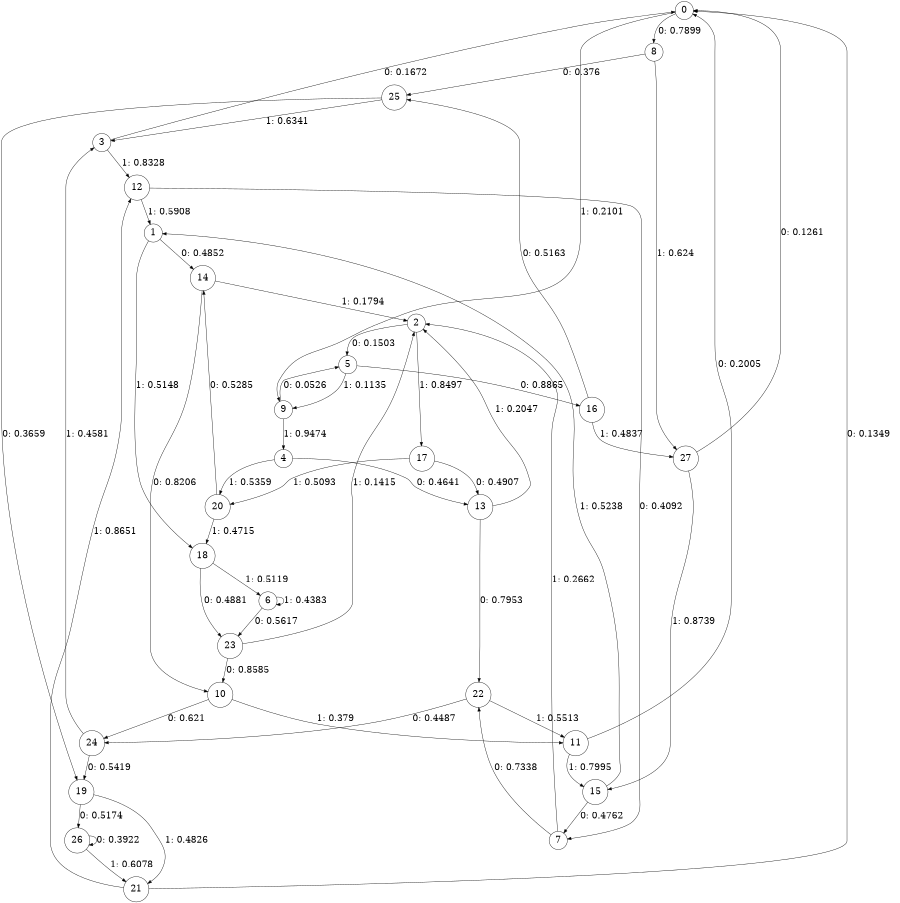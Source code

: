 digraph "ch1randomL5" {
size = "6,8.5";
ratio = "fill";
node [shape = circle];
node [fontsize = 24];
edge [fontsize = 24];
0 -> 8 [label = "0: 0.7899   "];
0 -> 9 [label = "1: 0.2101   "];
1 -> 14 [label = "0: 0.4852   "];
1 -> 18 [label = "1: 0.5148   "];
2 -> 5 [label = "0: 0.1503   "];
2 -> 17 [label = "1: 0.8497   "];
3 -> 0 [label = "0: 0.1672   "];
3 -> 12 [label = "1: 0.8328   "];
4 -> 13 [label = "0: 0.4641   "];
4 -> 20 [label = "1: 0.5359   "];
5 -> 16 [label = "0: 0.8865   "];
5 -> 9 [label = "1: 0.1135   "];
6 -> 23 [label = "0: 0.5617   "];
6 -> 6 [label = "1: 0.4383   "];
7 -> 22 [label = "0: 0.7338   "];
7 -> 2 [label = "1: 0.2662   "];
8 -> 25 [label = "0: 0.376    "];
8 -> 27 [label = "1: 0.624    "];
9 -> 5 [label = "0: 0.0526   "];
9 -> 4 [label = "1: 0.9474   "];
10 -> 24 [label = "0: 0.621    "];
10 -> 11 [label = "1: 0.379    "];
11 -> 0 [label = "0: 0.2005   "];
11 -> 15 [label = "1: 0.7995   "];
12 -> 7 [label = "0: 0.4092   "];
12 -> 1 [label = "1: 0.5908   "];
13 -> 22 [label = "0: 0.7953   "];
13 -> 2 [label = "1: 0.2047   "];
14 -> 10 [label = "0: 0.8206   "];
14 -> 2 [label = "1: 0.1794   "];
15 -> 7 [label = "0: 0.4762   "];
15 -> 1 [label = "1: 0.5238   "];
16 -> 25 [label = "0: 0.5163   "];
16 -> 27 [label = "1: 0.4837   "];
17 -> 13 [label = "0: 0.4907   "];
17 -> 20 [label = "1: 0.5093   "];
18 -> 23 [label = "0: 0.4881   "];
18 -> 6 [label = "1: 0.5119   "];
19 -> 26 [label = "0: 0.5174   "];
19 -> 21 [label = "1: 0.4826   "];
20 -> 14 [label = "0: 0.5285   "];
20 -> 18 [label = "1: 0.4715   "];
21 -> 0 [label = "0: 0.1349   "];
21 -> 12 [label = "1: 0.8651   "];
22 -> 24 [label = "0: 0.4487   "];
22 -> 11 [label = "1: 0.5513   "];
23 -> 10 [label = "0: 0.8585   "];
23 -> 2 [label = "1: 0.1415   "];
24 -> 19 [label = "0: 0.5419   "];
24 -> 3 [label = "1: 0.4581   "];
25 -> 19 [label = "0: 0.3659   "];
25 -> 3 [label = "1: 0.6341   "];
26 -> 26 [label = "0: 0.3922   "];
26 -> 21 [label = "1: 0.6078   "];
27 -> 0 [label = "0: 0.1261   "];
27 -> 15 [label = "1: 0.8739   "];
}